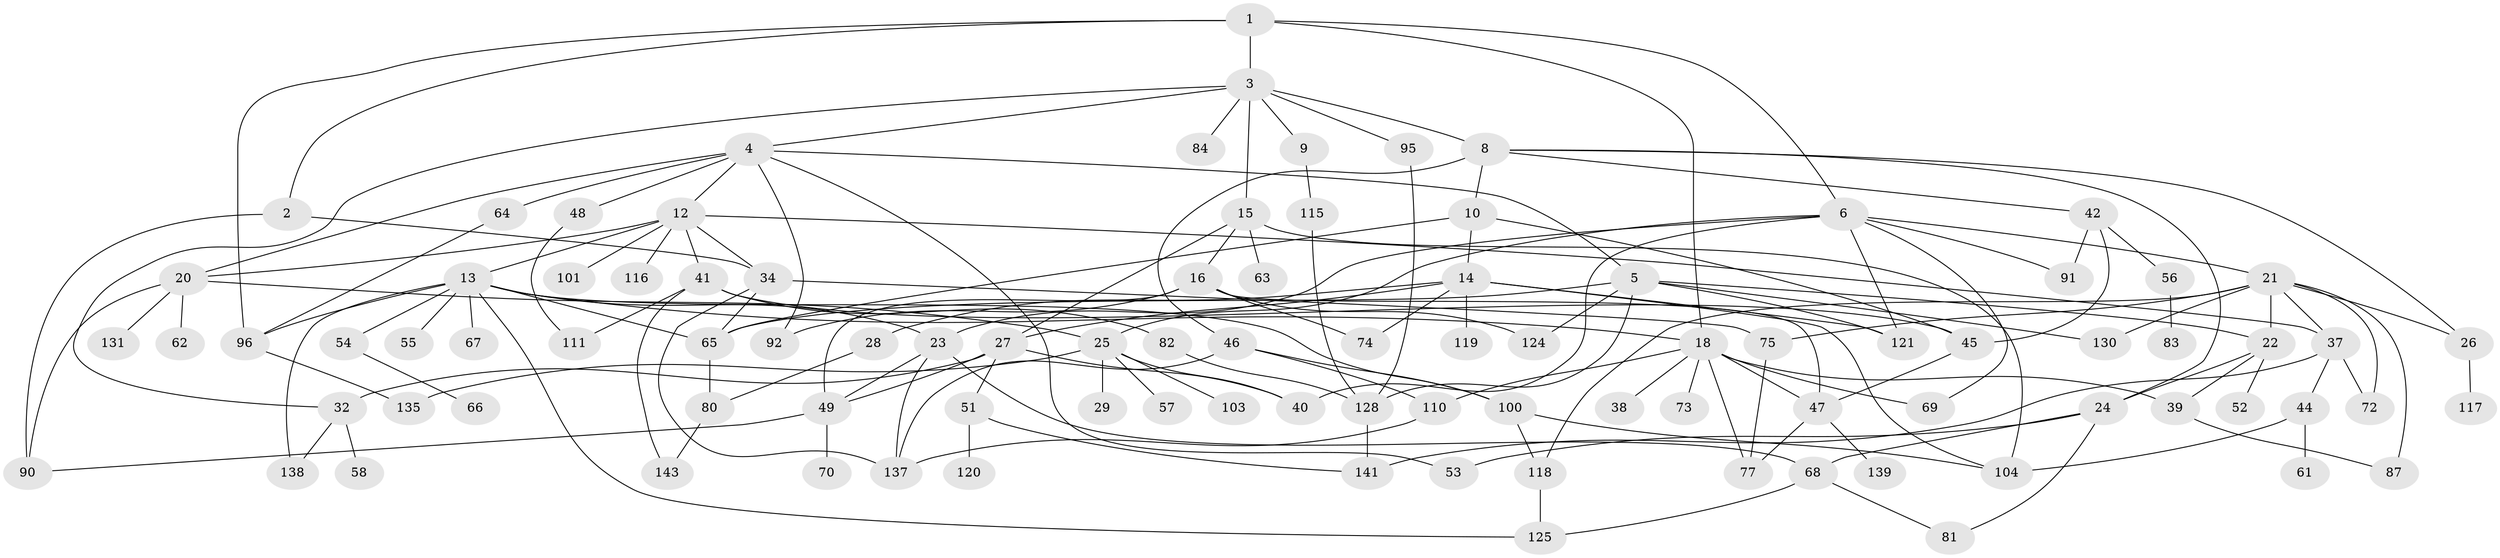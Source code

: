 // original degree distribution, {5: 0.07692307692307693, 2: 0.3076923076923077, 8: 0.013986013986013986, 6: 0.06293706293706294, 4: 0.13986013986013987, 7: 0.013986013986013986, 3: 0.18181818181818182, 1: 0.20279720279720279}
// Generated by graph-tools (version 1.1) at 2025/10/02/27/25 16:10:53]
// undirected, 97 vertices, 160 edges
graph export_dot {
graph [start="1"]
  node [color=gray90,style=filled];
  1;
  2 [super="+112"];
  3 [super="+59"];
  4 [super="+11"];
  5 [super="+31"];
  6 [super="+7"];
  8;
  9;
  10;
  12 [super="+30"];
  13 [super="+17"];
  14 [super="+19"];
  15 [super="+50"];
  16 [super="+33"];
  18 [super="+36"];
  20 [super="+89"];
  21 [super="+126"];
  22;
  23 [super="+76"];
  24 [super="+79"];
  25 [super="+43"];
  26 [super="+93"];
  27 [super="+106"];
  28;
  29;
  32 [super="+35"];
  34 [super="+105"];
  37 [super="+102"];
  38;
  39 [super="+108"];
  40;
  41 [super="+133"];
  42 [super="+60"];
  44;
  45 [super="+71"];
  46 [super="+127"];
  47 [super="+97"];
  48;
  49 [super="+78"];
  51 [super="+94"];
  52;
  53 [super="+136"];
  54;
  55 [super="+98"];
  56;
  57;
  58 [super="+129"];
  61;
  62;
  63;
  64;
  65 [super="+99"];
  66;
  67;
  68 [super="+123"];
  69 [super="+114"];
  70 [super="+88"];
  72;
  73;
  74;
  75;
  77 [super="+85"];
  80 [super="+86"];
  81;
  82;
  83;
  84;
  87;
  90 [super="+132"];
  91;
  92 [super="+109"];
  95;
  96 [super="+113"];
  100 [super="+107"];
  101;
  103;
  104 [super="+142"];
  110 [super="+122"];
  111;
  115;
  116;
  117;
  118;
  119;
  120;
  121 [super="+134"];
  124;
  125;
  128 [super="+140"];
  130;
  131;
  135;
  137;
  138;
  139;
  141;
  143;
  1 -- 2;
  1 -- 3;
  1 -- 6;
  1 -- 18;
  1 -- 96;
  2 -- 90;
  2 -- 34;
  3 -- 4;
  3 -- 8;
  3 -- 9;
  3 -- 15;
  3 -- 32;
  3 -- 95;
  3 -- 84;
  4 -- 5;
  4 -- 48;
  4 -- 64;
  4 -- 92;
  4 -- 12;
  4 -- 20;
  4 -- 53;
  5 -- 22;
  5 -- 124;
  5 -- 128;
  5 -- 65;
  5 -- 130;
  5 -- 121;
  6 -- 23;
  6 -- 40;
  6 -- 69;
  6 -- 91;
  6 -- 25;
  6 -- 21;
  6 -- 121;
  8 -- 10;
  8 -- 26;
  8 -- 42;
  8 -- 46;
  8 -- 24;
  9 -- 115;
  10 -- 14;
  10 -- 45;
  10 -- 65;
  12 -- 13;
  12 -- 34;
  12 -- 37;
  12 -- 101;
  12 -- 116;
  12 -- 41;
  12 -- 20;
  13 -- 54;
  13 -- 55;
  13 -- 67;
  13 -- 18;
  13 -- 65;
  13 -- 100;
  13 -- 125;
  13 -- 23;
  13 -- 138;
  13 -- 96;
  14 -- 27;
  14 -- 28;
  14 -- 119;
  14 -- 104;
  14 -- 121;
  14 -- 74;
  15 -- 16;
  15 -- 27;
  15 -- 63;
  15 -- 104;
  16 -- 92;
  16 -- 47;
  16 -- 74;
  16 -- 124;
  16 -- 49;
  18 -- 38;
  18 -- 73;
  18 -- 77;
  18 -- 47;
  18 -- 69;
  18 -- 39;
  18 -- 110;
  20 -- 25;
  20 -- 62;
  20 -- 131;
  20 -- 90;
  21 -- 118;
  21 -- 130;
  21 -- 26;
  21 -- 22;
  21 -- 87;
  21 -- 72;
  21 -- 75;
  21 -- 37;
  22 -- 24;
  22 -- 39;
  22 -- 52;
  23 -- 68;
  23 -- 49;
  23 -- 137;
  24 -- 53;
  24 -- 68;
  24 -- 81;
  25 -- 29;
  25 -- 103;
  25 -- 135;
  25 -- 40;
  25 -- 57;
  26 -- 117;
  27 -- 49;
  27 -- 51;
  27 -- 40;
  27 -- 32;
  28 -- 80;
  32 -- 58;
  32 -- 138;
  34 -- 75;
  34 -- 65 [weight=2];
  34 -- 137;
  37 -- 44;
  37 -- 72;
  37 -- 141;
  39 -- 87;
  41 -- 82;
  41 -- 143;
  41 -- 111;
  41 -- 45;
  42 -- 56;
  42 -- 91;
  42 -- 45;
  44 -- 61;
  44 -- 104;
  45 -- 47;
  46 -- 137;
  46 -- 100;
  46 -- 110;
  47 -- 139;
  47 -- 77;
  48 -- 111;
  49 -- 70;
  49 -- 90;
  51 -- 120;
  51 -- 141;
  54 -- 66;
  56 -- 83;
  64 -- 96;
  65 -- 80;
  68 -- 81;
  68 -- 125;
  75 -- 77;
  80 -- 143;
  82 -- 128;
  95 -- 128;
  96 -- 135;
  100 -- 118;
  100 -- 104;
  110 -- 137;
  115 -- 128;
  118 -- 125;
  128 -- 141;
}
